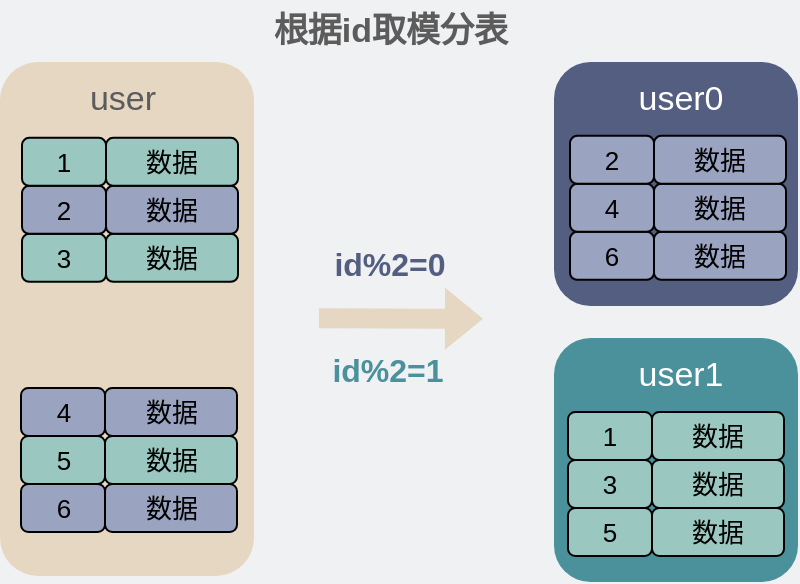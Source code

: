 <mxfile version="18.0.5" type="github">
  <diagram id="3228e29e-7158-1315-38df-8450db1d8a1d" name="Page-1">
    <mxGraphModel dx="493" dy="-442" grid="0" gridSize="10" guides="1" tooltips="1" connect="1" arrows="1" fold="1" page="1" pageScale="1" pageWidth="450" pageHeight="320" background="#EFF1F3" math="0" shadow="0">
      <root>
        <mxCell id="0" />
        <mxCell id="1" parent="0" />
        <mxCell id="yyw1uqhGUR_v7xHCsKaX-17" value="&lt;font color=&quot;#ffffff&quot; style=&quot;font-size: 17px;&quot;&gt;&lt;span style=&quot;font-size: 17px;&quot;&gt;&lt;br style=&quot;font-size: 17px;&quot;&gt;&lt;/span&gt;&lt;/font&gt;" style="whiteSpace=wrap;html=1;aspect=fixed;rounded=1;strokeColor=none;fillColor=#535E80;fontSize=17;" parent="1" vertex="1">
          <mxGeometry x="308" y="1005" width="122" height="122" as="geometry" />
        </mxCell>
        <mxCell id="yyw1uqhGUR_v7xHCsKaX-19" value="&lt;font color=&quot;#ffffff&quot; style=&quot;font-size: 17px;&quot;&gt;user0&lt;/font&gt;" style="text;html=1;strokeColor=none;fillColor=none;align=center;verticalAlign=middle;whiteSpace=wrap;rounded=0;dashed=1;fontColor=#535E80;fontSize=17;" parent="1" vertex="1">
          <mxGeometry x="344" y="1013" width="55" height="22" as="geometry" />
        </mxCell>
        <mxCell id="GSjFHF2CIG4gb6S8epUb-2" value="" style="rounded=1;whiteSpace=wrap;html=1;fillColor=#E6D7C2;strokeColor=none;fontSize=17;" parent="1" vertex="1">
          <mxGeometry x="31" y="1005" width="127" height="257" as="geometry" />
        </mxCell>
        <mxCell id="GSjFHF2CIG4gb6S8epUb-7" value="数据" style="rounded=1;whiteSpace=wrap;html=1;fillColor=#9AC7BF;strokeColor=default;fontColor=#000000;align=center;fontSize=13;" parent="1" vertex="1">
          <mxGeometry x="84" y="1090.93" width="66" height="24" as="geometry" />
        </mxCell>
        <mxCell id="GSjFHF2CIG4gb6S8epUb-8" value="&lt;font style=&quot;font-size: 13px;&quot;&gt;3&lt;/font&gt;" style="rounded=1;whiteSpace=wrap;html=1;fillColor=#9AC7BF;strokeColor=default;fontColor=#000000;fontSize=13;" parent="1" vertex="1">
          <mxGeometry x="42" y="1090.93" width="42" height="24" as="geometry" />
        </mxCell>
        <mxCell id="GSjFHF2CIG4gb6S8epUb-27" value="&lt;font color=&quot;#5c5c5c&quot; style=&quot;font-size: 17px;&quot;&gt;user&lt;/font&gt;" style="text;html=1;strokeColor=none;fillColor=none;align=center;verticalAlign=middle;whiteSpace=wrap;rounded=0;dashed=1;fontColor=#535E80;fontSize=17;" parent="1" vertex="1">
          <mxGeometry x="64.5" y="1013" width="55" height="22" as="geometry" />
        </mxCell>
        <mxCell id="GSjFHF2CIG4gb6S8epUb-32" value="&lt;span style=&quot;font-size: 17px;&quot;&gt;&lt;b style=&quot;&quot;&gt;&lt;font color=&quot;#5c5c5c&quot;&gt;根据id取模分表&lt;/font&gt;&lt;/b&gt;&lt;/span&gt;" style="text;html=1;strokeColor=none;fillColor=none;align=center;verticalAlign=middle;whiteSpace=wrap;rounded=0;" parent="1" vertex="1">
          <mxGeometry x="164.5" y="974" width="123" height="31" as="geometry" />
        </mxCell>
        <mxCell id="GSjFHF2CIG4gb6S8epUb-42" value="" style="shape=image;html=1;verticalAlign=top;verticalLabelPosition=bottom;labelBackgroundColor=#ffffff;imageAspect=0;aspect=fixed;image=https://cdn1.iconfinder.com/data/icons/ionicons-outline-vol-1/512/cut-outline-128.png;fontSize=13;fontColor=#535E80;fillColor=#4A919B;" parent="1" vertex="1">
          <mxGeometry x="81.44" y="1124.87" width="26.13" height="26.13" as="geometry" />
        </mxCell>
        <mxCell id="SW3bWeaWtJsJV6UMWV42-4" value="&lt;font style=&quot;font-size: 16px;&quot; color=&quot;#535e80&quot;&gt;&lt;b&gt;id%2=0&lt;/b&gt;&lt;/font&gt;" style="text;html=1;strokeColor=none;fillColor=none;align=center;verticalAlign=middle;whiteSpace=wrap;rounded=0;fontSize=17;" parent="1" vertex="1">
          <mxGeometry x="174" y="1086" width="104" height="41" as="geometry" />
        </mxCell>
        <mxCell id="SW3bWeaWtJsJV6UMWV42-6" value="" style="shape=flexArrow;endArrow=classic;html=1;rounded=0;strokeColor=none;fillColor=#E6D7C2;fontSize=17;" parent="1" edge="1">
          <mxGeometry width="50" height="50" relative="1" as="geometry">
            <mxPoint x="190" y="1133.13" as="sourcePoint" />
            <mxPoint x="273" y="1133.38" as="targetPoint" />
          </mxGeometry>
        </mxCell>
        <mxCell id="snNPx92-vVBy3uUKYPBh-11" value="数据" style="rounded=1;whiteSpace=wrap;html=1;fillColor=#9AA4C0;strokeColor=default;fontColor=#000000;align=center;fontSize=13;fontStyle=0" parent="1" vertex="1">
          <mxGeometry x="84" y="1066.93" width="66" height="24" as="geometry" />
        </mxCell>
        <mxCell id="snNPx92-vVBy3uUKYPBh-12" value="&lt;font style=&quot;font-size: 13px;&quot;&gt;2&lt;/font&gt;" style="rounded=1;whiteSpace=wrap;html=1;fillColor=#9AA4C0;strokeColor=default;fontColor=#000000;fontSize=13;fontStyle=0" parent="1" vertex="1">
          <mxGeometry x="42" y="1066.93" width="42" height="24" as="geometry" />
        </mxCell>
        <mxCell id="snNPx92-vVBy3uUKYPBh-13" value="数据" style="rounded=1;whiteSpace=wrap;html=1;fillColor=#9AC7BF;strokeColor=default;fontColor=#000000;align=center;fontSize=13;" parent="1" vertex="1">
          <mxGeometry x="84" y="1042.93" width="66" height="24" as="geometry" />
        </mxCell>
        <mxCell id="snNPx92-vVBy3uUKYPBh-14" value="&lt;font style=&quot;font-size: 13px;&quot;&gt;1&lt;/font&gt;" style="rounded=1;whiteSpace=wrap;html=1;fillColor=#9AC7BF;strokeColor=default;fontColor=#000000;fontSize=13;" parent="1" vertex="1">
          <mxGeometry x="42" y="1042.93" width="42" height="24" as="geometry" />
        </mxCell>
        <mxCell id="snNPx92-vVBy3uUKYPBh-15" value="数据" style="rounded=1;whiteSpace=wrap;html=1;fillColor=#9AA4C0;strokeColor=default;fontColor=#000000;align=center;fontSize=13;" parent="1" vertex="1">
          <mxGeometry x="83.5" y="1216" width="66" height="24" as="geometry" />
        </mxCell>
        <mxCell id="snNPx92-vVBy3uUKYPBh-16" value="&lt;font style=&quot;font-size: 13px;&quot;&gt;6&lt;/font&gt;" style="rounded=1;whiteSpace=wrap;html=1;fillColor=#9AA4C0;strokeColor=default;fontColor=#000000;fontSize=13;" parent="1" vertex="1">
          <mxGeometry x="41.5" y="1216" width="42" height="24" as="geometry" />
        </mxCell>
        <mxCell id="snNPx92-vVBy3uUKYPBh-17" value="数据" style="rounded=1;whiteSpace=wrap;html=1;fillColor=#9AC7BF;strokeColor=default;fontColor=#000000;align=center;fontSize=13;fontStyle=0" parent="1" vertex="1">
          <mxGeometry x="83.5" y="1192" width="66" height="24" as="geometry" />
        </mxCell>
        <mxCell id="snNPx92-vVBy3uUKYPBh-18" value="&lt;font style=&quot;font-size: 13px;&quot;&gt;5&lt;/font&gt;" style="rounded=1;whiteSpace=wrap;html=1;fillColor=#9AC7BF;strokeColor=default;fontColor=#000000;fontSize=13;fontStyle=0" parent="1" vertex="1">
          <mxGeometry x="41.5" y="1192" width="42" height="24" as="geometry" />
        </mxCell>
        <mxCell id="snNPx92-vVBy3uUKYPBh-19" value="数据" style="rounded=1;whiteSpace=wrap;html=1;fillColor=#9AA4C0;strokeColor=default;fontColor=#000000;align=center;fontSize=13;" parent="1" vertex="1">
          <mxGeometry x="83.5" y="1168" width="66" height="24" as="geometry" />
        </mxCell>
        <mxCell id="snNPx92-vVBy3uUKYPBh-20" value="4" style="rounded=1;whiteSpace=wrap;html=1;fillColor=#9AA4C0;strokeColor=default;fontColor=#000000;fontSize=13;" parent="1" vertex="1">
          <mxGeometry x="41.5" y="1168" width="42" height="24" as="geometry" />
        </mxCell>
        <mxCell id="snNPx92-vVBy3uUKYPBh-21" value="数据" style="rounded=1;whiteSpace=wrap;html=1;fillColor=#9AA4C0;strokeColor=default;fontColor=#000000;align=center;fontSize=13;" parent="1" vertex="1">
          <mxGeometry x="358" y="1089.93" width="66" height="24" as="geometry" />
        </mxCell>
        <mxCell id="snNPx92-vVBy3uUKYPBh-22" value="&lt;font style=&quot;font-size: 13px;&quot;&gt;6&lt;/font&gt;" style="rounded=1;whiteSpace=wrap;html=1;fillColor=#9AA4C0;strokeColor=default;fontColor=#000000;fontSize=13;" parent="1" vertex="1">
          <mxGeometry x="316" y="1089.93" width="42" height="24" as="geometry" />
        </mxCell>
        <mxCell id="snNPx92-vVBy3uUKYPBh-23" value="&lt;span style=&quot;font-weight: 400;&quot;&gt;数据&lt;/span&gt;" style="rounded=1;whiteSpace=wrap;html=1;fillColor=#9AA4C0;strokeColor=default;fontColor=#000000;align=center;fontSize=13;fontStyle=1" parent="1" vertex="1">
          <mxGeometry x="358" y="1065.93" width="66" height="24" as="geometry" />
        </mxCell>
        <mxCell id="snNPx92-vVBy3uUKYPBh-24" value="&lt;font style=&quot;font-size: 13px;&quot;&gt;4&lt;/font&gt;" style="rounded=1;whiteSpace=wrap;html=1;fillColor=#9AA4C0;strokeColor=default;fontColor=#000000;fontSize=13;fontStyle=0" parent="1" vertex="1">
          <mxGeometry x="316" y="1065.93" width="42" height="24" as="geometry" />
        </mxCell>
        <mxCell id="snNPx92-vVBy3uUKYPBh-25" value="数据" style="rounded=1;whiteSpace=wrap;html=1;fillColor=#9AA4C0;strokeColor=default;fontColor=#000000;align=center;fontSize=13;" parent="1" vertex="1">
          <mxGeometry x="358" y="1041.93" width="66" height="24" as="geometry" />
        </mxCell>
        <mxCell id="snNPx92-vVBy3uUKYPBh-26" value="&lt;font style=&quot;font-size: 13px;&quot;&gt;2&lt;/font&gt;" style="rounded=1;whiteSpace=wrap;html=1;fillColor=#9AA4C0;strokeColor=default;fontColor=#000000;fontSize=13;" parent="1" vertex="1">
          <mxGeometry x="316" y="1041.93" width="42" height="24" as="geometry" />
        </mxCell>
        <mxCell id="snNPx92-vVBy3uUKYPBh-27" value="&lt;font color=&quot;#ffffff&quot; style=&quot;font-size: 17px;&quot;&gt;&lt;span style=&quot;font-size: 17px;&quot;&gt;&lt;br style=&quot;font-size: 17px;&quot;&gt;&lt;/span&gt;&lt;/font&gt;" style="whiteSpace=wrap;html=1;aspect=fixed;rounded=1;strokeColor=none;fillColor=#4A919B;fontSize=17;" parent="1" vertex="1">
          <mxGeometry x="308" y="1143" width="122" height="122" as="geometry" />
        </mxCell>
        <mxCell id="snNPx92-vVBy3uUKYPBh-28" value="&lt;font color=&quot;#ffffff&quot; style=&quot;font-size: 17px;&quot;&gt;user1&lt;/font&gt;" style="text;html=1;strokeColor=none;fillColor=none;align=center;verticalAlign=middle;whiteSpace=wrap;rounded=0;dashed=1;fontColor=#535E80;fontSize=17;" parent="1" vertex="1">
          <mxGeometry x="344" y="1151" width="55" height="22" as="geometry" />
        </mxCell>
        <mxCell id="snNPx92-vVBy3uUKYPBh-35" value="数据" style="rounded=1;whiteSpace=wrap;html=1;fillColor=#9AC7BF;strokeColor=default;fontColor=#000000;align=center;fontSize=13;" parent="1" vertex="1">
          <mxGeometry x="357" y="1228" width="66" height="24" as="geometry" />
        </mxCell>
        <mxCell id="snNPx92-vVBy3uUKYPBh-36" value="5" style="rounded=1;whiteSpace=wrap;html=1;fillColor=#9AC7BF;strokeColor=default;fontColor=#000000;fontSize=13;" parent="1" vertex="1">
          <mxGeometry x="315" y="1228" width="42" height="24" as="geometry" />
        </mxCell>
        <mxCell id="snNPx92-vVBy3uUKYPBh-37" value="&lt;span style=&quot;font-weight: 400;&quot;&gt;数据&lt;/span&gt;" style="rounded=1;whiteSpace=wrap;html=1;fillColor=#9AC7BF;strokeColor=default;fontColor=#000000;align=center;fontSize=13;fontStyle=1" parent="1" vertex="1">
          <mxGeometry x="357" y="1204" width="66" height="24" as="geometry" />
        </mxCell>
        <mxCell id="snNPx92-vVBy3uUKYPBh-38" value="&lt;font style=&quot;font-size: 13px;&quot;&gt;3&lt;/font&gt;" style="rounded=1;whiteSpace=wrap;html=1;fillColor=#9AC7BF;strokeColor=default;fontColor=#000000;fontSize=13;fontStyle=0" parent="1" vertex="1">
          <mxGeometry x="315" y="1204" width="42" height="24" as="geometry" />
        </mxCell>
        <mxCell id="snNPx92-vVBy3uUKYPBh-39" value="数据" style="rounded=1;whiteSpace=wrap;html=1;fillColor=#9AC7BF;strokeColor=default;fontColor=#000000;align=center;fontSize=13;" parent="1" vertex="1">
          <mxGeometry x="357" y="1180" width="66" height="24" as="geometry" />
        </mxCell>
        <mxCell id="snNPx92-vVBy3uUKYPBh-40" value="1" style="rounded=1;whiteSpace=wrap;html=1;fillColor=#9AC7BF;strokeColor=default;fontColor=#000000;fontSize=13;" parent="1" vertex="1">
          <mxGeometry x="315" y="1180" width="42" height="24" as="geometry" />
        </mxCell>
        <mxCell id="5fC5gDBy98ma0zf9WOWx-1" value="&lt;font style=&quot;font-size: 16px;&quot; color=&quot;#4a919b&quot;&gt;&lt;b&gt;id%2=1&lt;/b&gt;&lt;/font&gt;" style="text;html=1;strokeColor=none;fillColor=none;align=center;verticalAlign=middle;whiteSpace=wrap;rounded=0;fontSize=17;" vertex="1" parent="1">
          <mxGeometry x="173" y="1139" width="104" height="41" as="geometry" />
        </mxCell>
      </root>
    </mxGraphModel>
  </diagram>
</mxfile>
